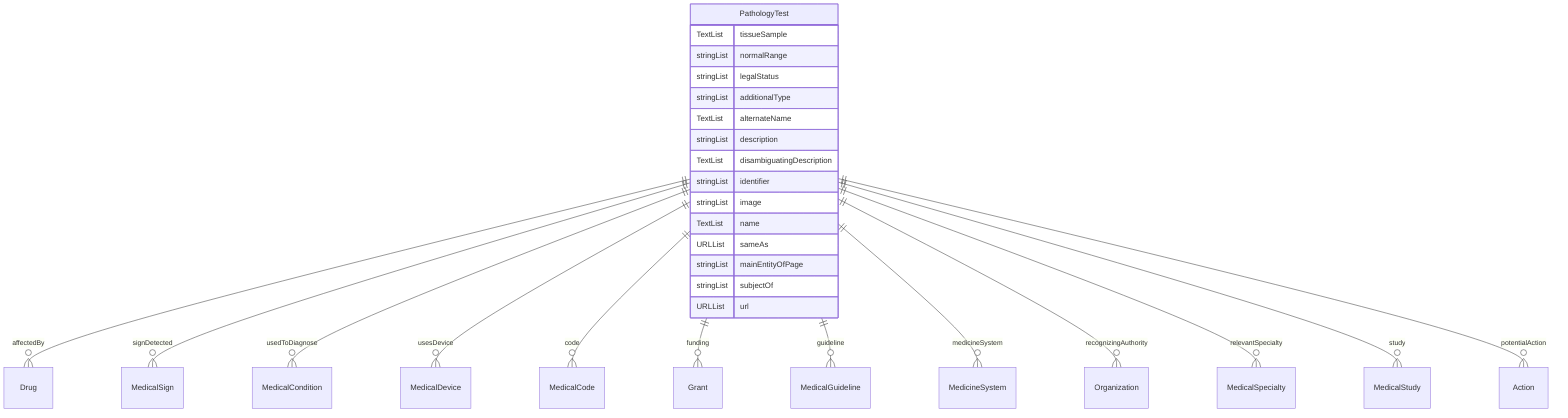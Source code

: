 erDiagram
PathologyTest {
    TextList tissueSample  
    stringList normalRange  
    stringList legalStatus  
    stringList additionalType  
    TextList alternateName  
    stringList description  
    TextList disambiguatingDescription  
    stringList identifier  
    stringList image  
    TextList name  
    URLList sameAs  
    stringList mainEntityOfPage  
    stringList subjectOf  
    URLList url  
}

PathologyTest ||--}o Drug : "affectedBy"
PathologyTest ||--}o MedicalSign : "signDetected"
PathologyTest ||--}o MedicalCondition : "usedToDiagnose"
PathologyTest ||--}o MedicalDevice : "usesDevice"
PathologyTest ||--}o MedicalCode : "code"
PathologyTest ||--}o Grant : "funding"
PathologyTest ||--}o MedicalGuideline : "guideline"
PathologyTest ||--}o MedicineSystem : "medicineSystem"
PathologyTest ||--}o Organization : "recognizingAuthority"
PathologyTest ||--}o MedicalSpecialty : "relevantSpecialty"
PathologyTest ||--}o MedicalStudy : "study"
PathologyTest ||--}o Action : "potentialAction"
